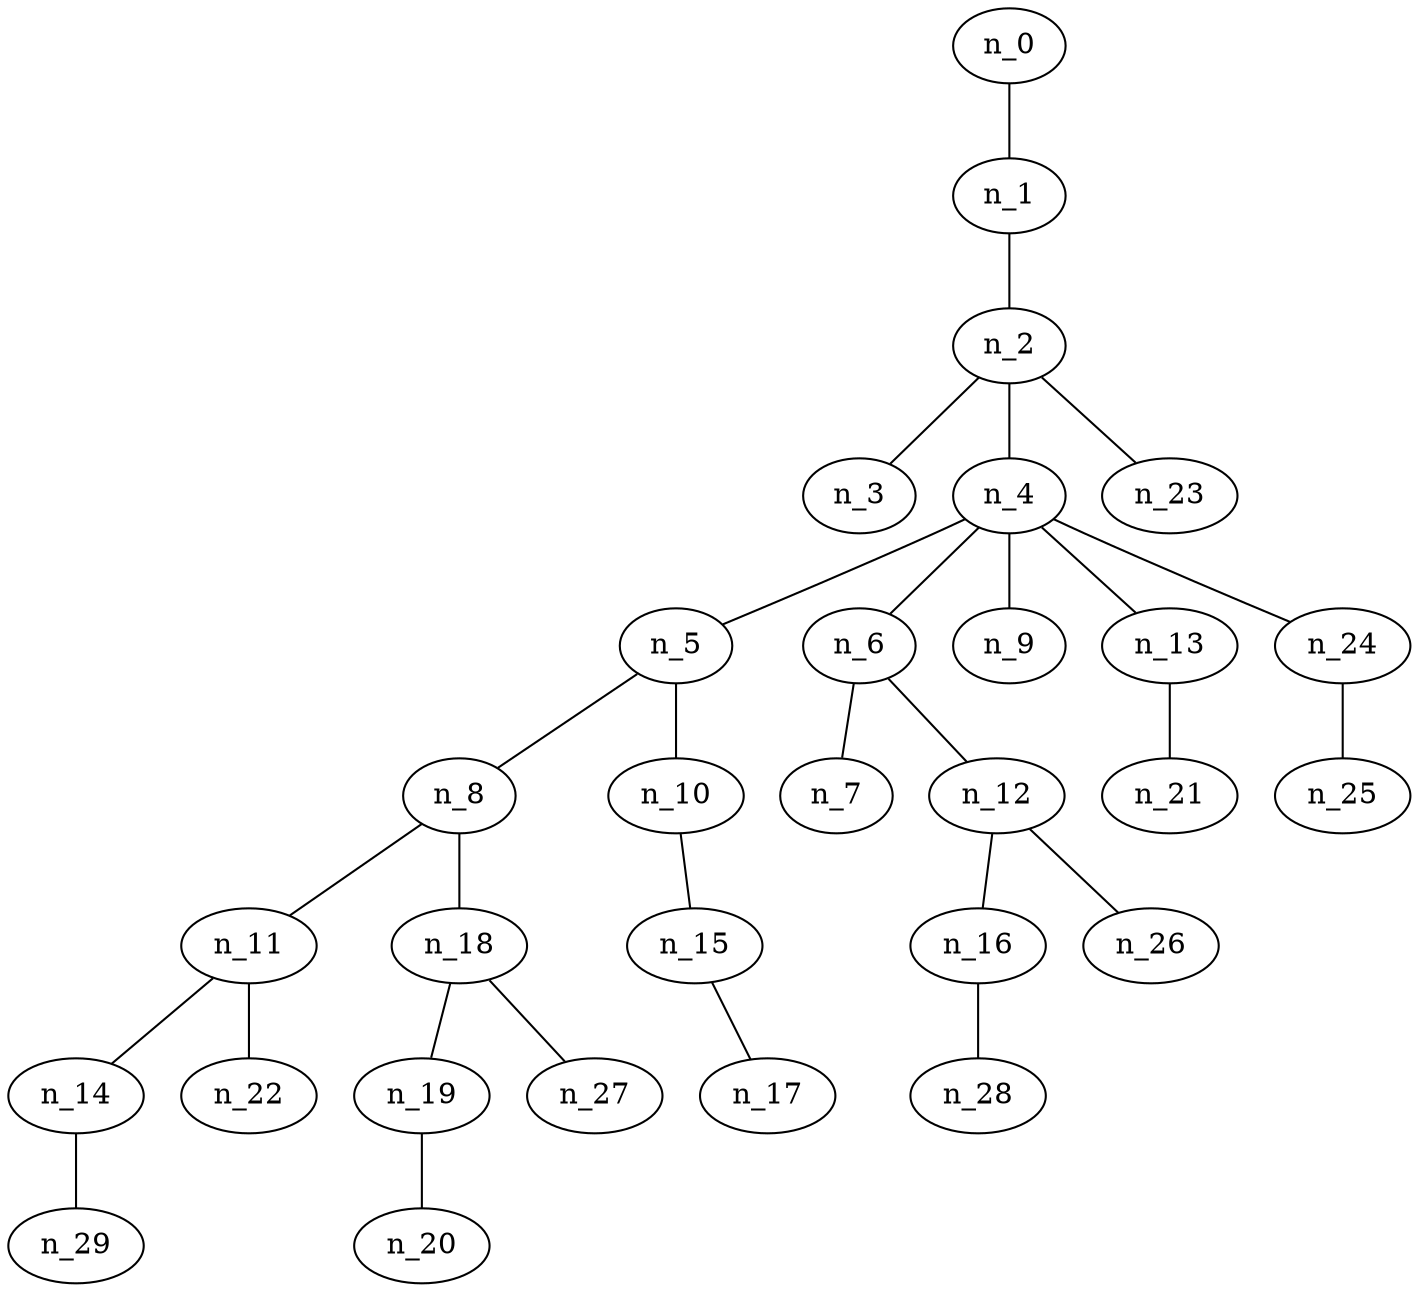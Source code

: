 graph grafoDorogovtsevMendes_30_DFS_R  {
n_0;
n_1;
n_2;
n_3;
n_4;
n_5;
n_8;
n_11;
n_14;
n_29;
n_22;
n_18;
n_19;
n_20;
n_27;
n_10;
n_15;
n_17;
n_6;
n_7;
n_12;
n_16;
n_28;
n_26;
n_9;
n_13;
n_21;
n_24;
n_25;
n_23;
n_0 -- n_1;
n_1 -- n_2;
n_2 -- n_3;
n_2 -- n_4;
n_4 -- n_5;
n_5 -- n_8;
n_8 -- n_11;
n_11 -- n_14;
n_14 -- n_29;
n_11 -- n_22;
n_8 -- n_18;
n_18 -- n_19;
n_19 -- n_20;
n_18 -- n_27;
n_5 -- n_10;
n_10 -- n_15;
n_15 -- n_17;
n_4 -- n_6;
n_6 -- n_7;
n_6 -- n_12;
n_12 -- n_16;
n_16 -- n_28;
n_12 -- n_26;
n_4 -- n_9;
n_4 -- n_13;
n_13 -- n_21;
n_4 -- n_24;
n_24 -- n_25;
n_2 -- n_23;
}
